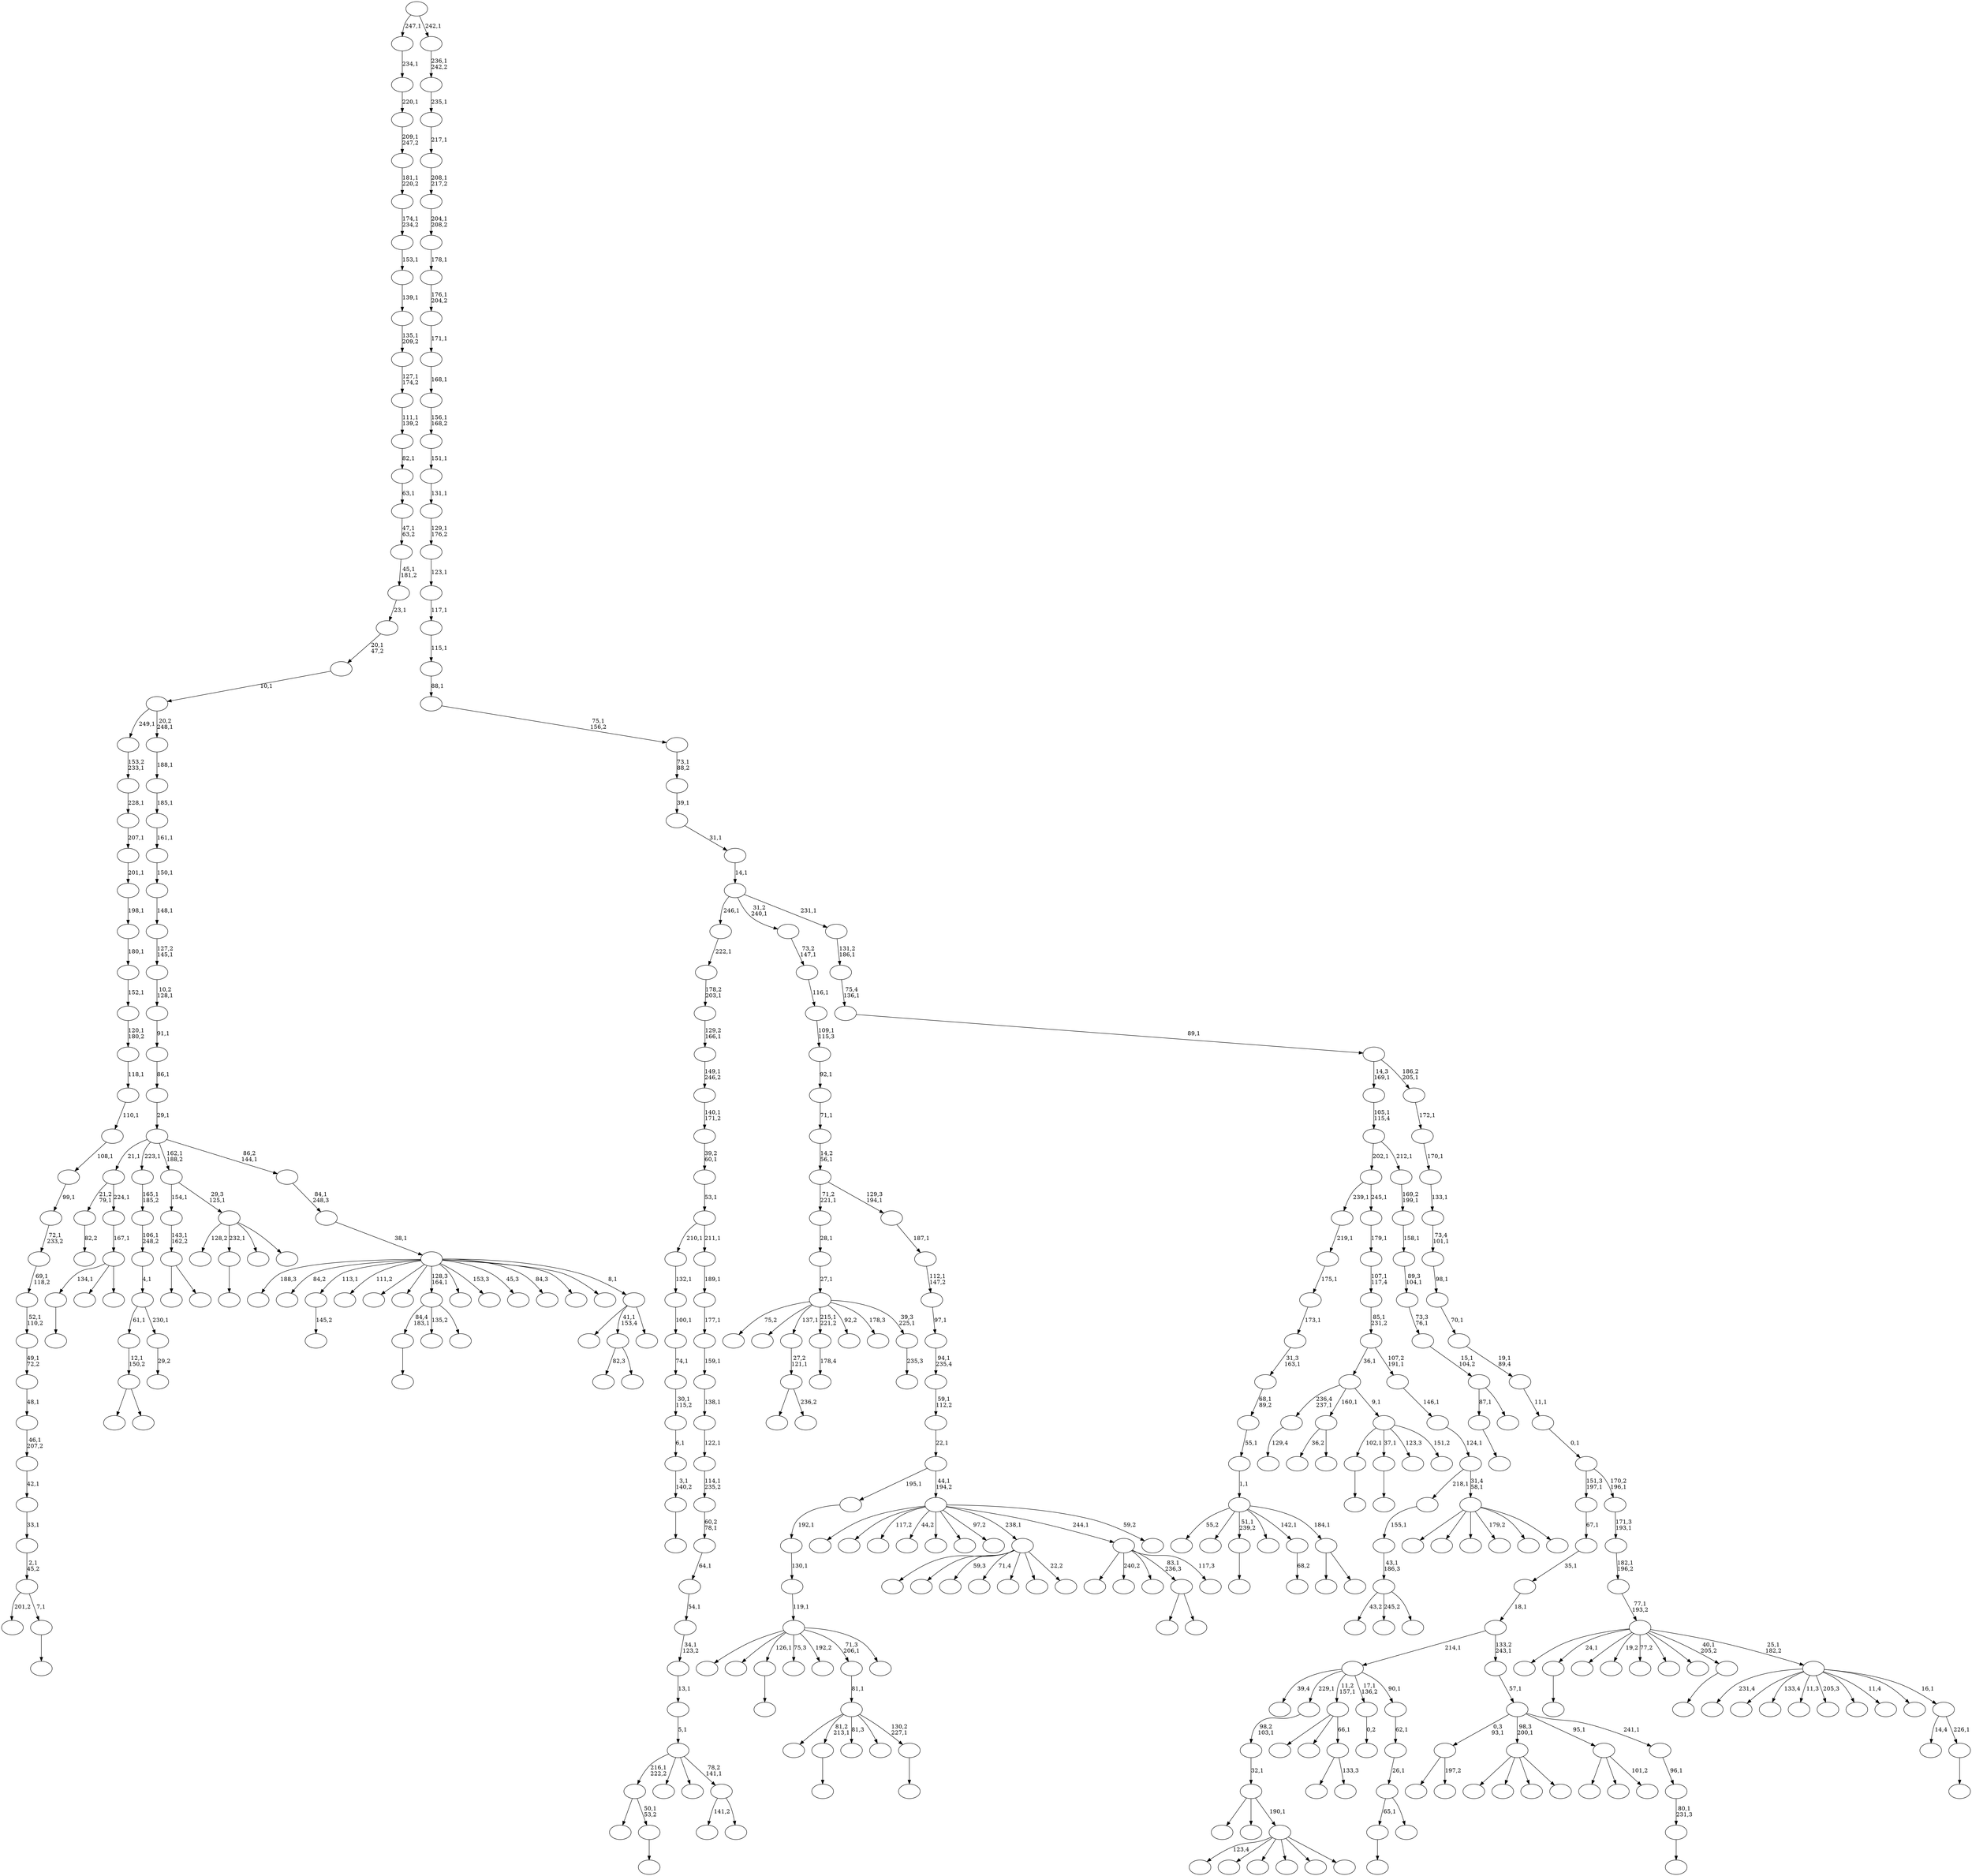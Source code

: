 digraph T {
	400 [label=""]
	399 [label=""]
	398 [label=""]
	397 [label=""]
	396 [label=""]
	395 [label=""]
	394 [label=""]
	393 [label=""]
	392 [label=""]
	391 [label=""]
	390 [label=""]
	389 [label=""]
	388 [label=""]
	387 [label=""]
	386 [label=""]
	385 [label=""]
	384 [label=""]
	383 [label=""]
	382 [label=""]
	381 [label=""]
	380 [label=""]
	379 [label=""]
	378 [label=""]
	377 [label=""]
	376 [label=""]
	375 [label=""]
	374 [label=""]
	373 [label=""]
	372 [label=""]
	371 [label=""]
	370 [label=""]
	369 [label=""]
	368 [label=""]
	367 [label=""]
	366 [label=""]
	365 [label=""]
	364 [label=""]
	363 [label=""]
	362 [label=""]
	361 [label=""]
	360 [label=""]
	359 [label=""]
	358 [label=""]
	357 [label=""]
	356 [label=""]
	355 [label=""]
	354 [label=""]
	353 [label=""]
	352 [label=""]
	351 [label=""]
	350 [label=""]
	349 [label=""]
	348 [label=""]
	347 [label=""]
	346 [label=""]
	345 [label=""]
	344 [label=""]
	343 [label=""]
	342 [label=""]
	341 [label=""]
	340 [label=""]
	339 [label=""]
	338 [label=""]
	337 [label=""]
	336 [label=""]
	335 [label=""]
	334 [label=""]
	333 [label=""]
	332 [label=""]
	331 [label=""]
	330 [label=""]
	329 [label=""]
	328 [label=""]
	327 [label=""]
	326 [label=""]
	325 [label=""]
	324 [label=""]
	323 [label=""]
	322 [label=""]
	321 [label=""]
	320 [label=""]
	319 [label=""]
	318 [label=""]
	317 [label=""]
	316 [label=""]
	315 [label=""]
	314 [label=""]
	313 [label=""]
	312 [label=""]
	311 [label=""]
	310 [label=""]
	309 [label=""]
	308 [label=""]
	307 [label=""]
	306 [label=""]
	305 [label=""]
	304 [label=""]
	303 [label=""]
	302 [label=""]
	301 [label=""]
	300 [label=""]
	299 [label=""]
	298 [label=""]
	297 [label=""]
	296 [label=""]
	295 [label=""]
	294 [label=""]
	293 [label=""]
	292 [label=""]
	291 [label=""]
	290 [label=""]
	289 [label=""]
	288 [label=""]
	287 [label=""]
	286 [label=""]
	285 [label=""]
	284 [label=""]
	283 [label=""]
	282 [label=""]
	281 [label=""]
	280 [label=""]
	279 [label=""]
	278 [label=""]
	277 [label=""]
	276 [label=""]
	275 [label=""]
	274 [label=""]
	273 [label=""]
	272 [label=""]
	271 [label=""]
	270 [label=""]
	269 [label=""]
	268 [label=""]
	267 [label=""]
	266 [label=""]
	265 [label=""]
	264 [label=""]
	263 [label=""]
	262 [label=""]
	261 [label=""]
	260 [label=""]
	259 [label=""]
	258 [label=""]
	257 [label=""]
	256 [label=""]
	255 [label=""]
	254 [label=""]
	253 [label=""]
	252 [label=""]
	251 [label=""]
	250 [label=""]
	249 [label=""]
	248 [label=""]
	247 [label=""]
	246 [label=""]
	245 [label=""]
	244 [label=""]
	243 [label=""]
	242 [label=""]
	241 [label=""]
	240 [label=""]
	239 [label=""]
	238 [label=""]
	237 [label=""]
	236 [label=""]
	235 [label=""]
	234 [label=""]
	233 [label=""]
	232 [label=""]
	231 [label=""]
	230 [label=""]
	229 [label=""]
	228 [label=""]
	227 [label=""]
	226 [label=""]
	225 [label=""]
	224 [label=""]
	223 [label=""]
	222 [label=""]
	221 [label=""]
	220 [label=""]
	219 [label=""]
	218 [label=""]
	217 [label=""]
	216 [label=""]
	215 [label=""]
	214 [label=""]
	213 [label=""]
	212 [label=""]
	211 [label=""]
	210 [label=""]
	209 [label=""]
	208 [label=""]
	207 [label=""]
	206 [label=""]
	205 [label=""]
	204 [label=""]
	203 [label=""]
	202 [label=""]
	201 [label=""]
	200 [label=""]
	199 [label=""]
	198 [label=""]
	197 [label=""]
	196 [label=""]
	195 [label=""]
	194 [label=""]
	193 [label=""]
	192 [label=""]
	191 [label=""]
	190 [label=""]
	189 [label=""]
	188 [label=""]
	187 [label=""]
	186 [label=""]
	185 [label=""]
	184 [label=""]
	183 [label=""]
	182 [label=""]
	181 [label=""]
	180 [label=""]
	179 [label=""]
	178 [label=""]
	177 [label=""]
	176 [label=""]
	175 [label=""]
	174 [label=""]
	173 [label=""]
	172 [label=""]
	171 [label=""]
	170 [label=""]
	169 [label=""]
	168 [label=""]
	167 [label=""]
	166 [label=""]
	165 [label=""]
	164 [label=""]
	163 [label=""]
	162 [label=""]
	161 [label=""]
	160 [label=""]
	159 [label=""]
	158 [label=""]
	157 [label=""]
	156 [label=""]
	155 [label=""]
	154 [label=""]
	153 [label=""]
	152 [label=""]
	151 [label=""]
	150 [label=""]
	149 [label=""]
	148 [label=""]
	147 [label=""]
	146 [label=""]
	145 [label=""]
	144 [label=""]
	143 [label=""]
	142 [label=""]
	141 [label=""]
	140 [label=""]
	139 [label=""]
	138 [label=""]
	137 [label=""]
	136 [label=""]
	135 [label=""]
	134 [label=""]
	133 [label=""]
	132 [label=""]
	131 [label=""]
	130 [label=""]
	129 [label=""]
	128 [label=""]
	127 [label=""]
	126 [label=""]
	125 [label=""]
	124 [label=""]
	123 [label=""]
	122 [label=""]
	121 [label=""]
	120 [label=""]
	119 [label=""]
	118 [label=""]
	117 [label=""]
	116 [label=""]
	115 [label=""]
	114 [label=""]
	113 [label=""]
	112 [label=""]
	111 [label=""]
	110 [label=""]
	109 [label=""]
	108 [label=""]
	107 [label=""]
	106 [label=""]
	105 [label=""]
	104 [label=""]
	103 [label=""]
	102 [label=""]
	101 [label=""]
	100 [label=""]
	99 [label=""]
	98 [label=""]
	97 [label=""]
	96 [label=""]
	95 [label=""]
	94 [label=""]
	93 [label=""]
	92 [label=""]
	91 [label=""]
	90 [label=""]
	89 [label=""]
	88 [label=""]
	87 [label=""]
	86 [label=""]
	85 [label=""]
	84 [label=""]
	83 [label=""]
	82 [label=""]
	81 [label=""]
	80 [label=""]
	79 [label=""]
	78 [label=""]
	77 [label=""]
	76 [label=""]
	75 [label=""]
	74 [label=""]
	73 [label=""]
	72 [label=""]
	71 [label=""]
	70 [label=""]
	69 [label=""]
	68 [label=""]
	67 [label=""]
	66 [label=""]
	65 [label=""]
	64 [label=""]
	63 [label=""]
	62 [label=""]
	61 [label=""]
	60 [label=""]
	59 [label=""]
	58 [label=""]
	57 [label=""]
	56 [label=""]
	55 [label=""]
	54 [label=""]
	53 [label=""]
	52 [label=""]
	51 [label=""]
	50 [label=""]
	49 [label=""]
	48 [label=""]
	47 [label=""]
	46 [label=""]
	45 [label=""]
	44 [label=""]
	43 [label=""]
	42 [label=""]
	41 [label=""]
	40 [label=""]
	39 [label=""]
	38 [label=""]
	37 [label=""]
	36 [label=""]
	35 [label=""]
	34 [label=""]
	33 [label=""]
	32 [label=""]
	31 [label=""]
	30 [label=""]
	29 [label=""]
	28 [label=""]
	27 [label=""]
	26 [label=""]
	25 [label=""]
	24 [label=""]
	23 [label=""]
	22 [label=""]
	21 [label=""]
	20 [label=""]
	19 [label=""]
	18 [label=""]
	17 [label=""]
	16 [label=""]
	15 [label=""]
	14 [label=""]
	13 [label=""]
	12 [label=""]
	11 [label=""]
	10 [label=""]
	9 [label=""]
	8 [label=""]
	7 [label=""]
	6 [label=""]
	5 [label=""]
	4 [label=""]
	3 [label=""]
	2 [label=""]
	1 [label=""]
	0 [label=""]
	399 -> 400 [label=""]
	387 -> 388 [label=""]
	383 -> 396 [label=""]
	383 -> 384 [label="236,2"]
	382 -> 383 [label="27,2\n121,1"]
	373 -> 374 [label=""]
	370 -> 371 [label=""]
	364 -> 365 [label=""]
	363 -> 375 [label=""]
	363 -> 364 [label="50,1\n53,2"]
	354 -> 355 [label="145,2"]
	351 -> 352 [label=""]
	349 -> 350 [label="82,2"]
	346 -> 361 [label="43,2"]
	346 -> 348 [label="245,2"]
	346 -> 347 [label=""]
	345 -> 346 [label="43,1\n186,3"]
	344 -> 345 [label="155,1"]
	338 -> 339 [label=""]
	336 -> 337 [label=""]
	333 -> 334 [label=""]
	332 -> 333 [label="3,1\n140,2"]
	331 -> 332 [label="6,1"]
	330 -> 331 [label="30,1\n115,2"]
	329 -> 330 [label="74,1"]
	328 -> 329 [label="100,1"]
	327 -> 328 [label="132,1"]
	322 -> 359 [label=""]
	322 -> 323 [label="197,2"]
	320 -> 321 [label=""]
	316 -> 317 [label=""]
	315 -> 362 [label="201,2"]
	315 -> 316 [label="7,1"]
	314 -> 315 [label="2,1\n45,2"]
	313 -> 314 [label="33,1"]
	312 -> 313 [label="42,1"]
	311 -> 312 [label="46,1\n207,2"]
	310 -> 311 [label="48,1"]
	309 -> 310 [label="49,1\n72,2"]
	308 -> 309 [label="52,1\n110,2"]
	307 -> 308 [label="69,1\n118,2"]
	306 -> 307 [label="72,1\n233,2"]
	305 -> 306 [label="99,1"]
	304 -> 305 [label="108,1"]
	303 -> 304 [label="110,1"]
	302 -> 303 [label="118,1"]
	301 -> 302 [label="120,1\n180,2"]
	300 -> 301 [label="152,1"]
	299 -> 300 [label="180,1"]
	298 -> 299 [label="198,1"]
	297 -> 298 [label="201,1"]
	296 -> 297 [label="207,1"]
	295 -> 296 [label="228,1"]
	294 -> 295 [label="153,2\n233,1"]
	290 -> 338 [label="134,1"]
	290 -> 324 [label=""]
	290 -> 291 [label=""]
	289 -> 290 [label="167,1"]
	288 -> 349 [label="21,2\n79,1"]
	288 -> 289 [label="224,1"]
	283 -> 284 [label=""]
	282 -> 393 [label=""]
	282 -> 336 [label="81,2\n213,1"]
	282 -> 319 [label="81,3"]
	282 -> 287 [label=""]
	282 -> 283 [label="130,2\n227,1"]
	281 -> 282 [label="81,1"]
	279 -> 280 [label=""]
	275 -> 276 [label="129,4"]
	258 -> 259 [label=""]
	256 -> 351 [label="84,4\n183,1"]
	256 -> 285 [label="135,2"]
	256 -> 257 [label=""]
	243 -> 244 [label="68,2"]
	241 -> 242 [label="178,4"]
	236 -> 254 [label="141,2"]
	236 -> 237 [label=""]
	235 -> 363 [label="216,1\n222,2"]
	235 -> 271 [label=""]
	235 -> 240 [label=""]
	235 -> 236 [label="78,2\n141,1"]
	234 -> 235 [label="5,1"]
	233 -> 234 [label="13,1"]
	232 -> 233 [label="34,1\n123,2"]
	231 -> 232 [label="54,1"]
	230 -> 231 [label="64,1"]
	229 -> 230 [label="60,2\n78,1"]
	228 -> 229 [label="114,1\n235,2"]
	227 -> 228 [label="122,1"]
	226 -> 227 [label="138,1"]
	225 -> 226 [label="159,1"]
	224 -> 225 [label="177,1"]
	223 -> 224 [label="189,1"]
	222 -> 327 [label="210,1"]
	222 -> 223 [label="211,1"]
	221 -> 222 [label="53,1"]
	220 -> 221 [label="39,2\n60,1"]
	219 -> 220 [label="140,1\n171,2"]
	218 -> 219 [label="149,1\n246,2"]
	217 -> 218 [label="129,2\n166,1"]
	216 -> 217 [label="178,2\n203,1"]
	215 -> 216 [label="222,1"]
	210 -> 358 [label=""]
	210 -> 211 [label=""]
	209 -> 210 [label="12,1\n150,2"]
	206 -> 252 [label=""]
	206 -> 207 [label=""]
	205 -> 206 [label="143,1\n162,2"]
	203 -> 247 [label="82,3"]
	203 -> 204 [label=""]
	201 -> 369 [label="123,4"]
	201 -> 366 [label=""]
	201 -> 272 [label=""]
	201 -> 251 [label=""]
	201 -> 208 [label=""]
	201 -> 202 [label=""]
	200 -> 368 [label=""]
	200 -> 212 [label=""]
	200 -> 201 [label="190,1"]
	199 -> 200 [label="32,1"]
	198 -> 199 [label="98,2\n103,1"]
	194 -> 195 [label=""]
	191 -> 261 [label=""]
	191 -> 250 [label=""]
	191 -> 238 [label=""]
	191 -> 192 [label=""]
	185 -> 186 [label="29,2"]
	184 -> 209 [label="61,1"]
	184 -> 185 [label="230,1"]
	183 -> 184 [label="4,1"]
	182 -> 183 [label="106,1\n248,2"]
	181 -> 182 [label="165,1\n185,2"]
	176 -> 379 [label=""]
	176 -> 293 [label=""]
	176 -> 177 [label="101,2"]
	174 -> 180 [label=""]
	174 -> 175 [label=""]
	173 -> 356 [label="55,2"]
	173 -> 353 [label=""]
	173 -> 258 [label="51,1\n239,2"]
	173 -> 255 [label=""]
	173 -> 243 [label="142,1"]
	173 -> 174 [label="184,1"]
	172 -> 173 [label="1,1"]
	171 -> 172 [label="55,1"]
	170 -> 171 [label="68,1\n89,2"]
	169 -> 170 [label="31,3\n163,1"]
	168 -> 169 [label="173,1"]
	167 -> 168 [label="175,1"]
	166 -> 167 [label="219,1"]
	164 -> 278 [label=""]
	164 -> 165 [label="133,3"]
	163 -> 377 [label=""]
	163 -> 249 [label=""]
	163 -> 164 [label="66,1"]
	158 -> 397 [label="36,2"]
	158 -> 159 [label=""]
	156 -> 157 [label="0,2"]
	153 -> 399 [label="65,1"]
	153 -> 154 [label=""]
	152 -> 153 [label="26,1"]
	151 -> 152 [label="62,1"]
	150 -> 392 [label="39,4"]
	150 -> 198 [label="229,1"]
	150 -> 163 [label="11,2\n157,1"]
	150 -> 156 [label="17,1\n136,2"]
	150 -> 151 [label="90,1"]
	148 -> 149 [label=""]
	147 -> 148 [label="80,1\n231,3"]
	146 -> 147 [label="96,1"]
	145 -> 322 [label="0,3\n93,1"]
	145 -> 191 [label="98,3\n200,1"]
	145 -> 176 [label="95,1"]
	145 -> 146 [label="241,1"]
	144 -> 145 [label="57,1"]
	143 -> 150 [label="214,1"]
	143 -> 144 [label="133,2\n243,1"]
	142 -> 143 [label="18,1"]
	141 -> 142 [label="35,1"]
	140 -> 141 [label="67,1"]
	138 -> 381 [label="128,2"]
	138 -> 279 [label="232,1"]
	138 -> 268 [label=""]
	138 -> 139 [label=""]
	137 -> 205 [label="154,1"]
	137 -> 138 [label="29,3\n125,1"]
	135 -> 385 [label=""]
	135 -> 378 [label=""]
	135 -> 370 [label="126,1"]
	135 -> 342 [label="75,3"]
	135 -> 326 [label="192,2"]
	135 -> 281 [label="71,3\n206,1"]
	135 -> 136 [label=""]
	134 -> 135 [label="119,1"]
	133 -> 134 [label="130,1"]
	132 -> 133 [label="192,1"]
	129 -> 320 [label="102,1"]
	129 -> 194 [label="37,1"]
	129 -> 193 [label="123,3"]
	129 -> 130 [label="151,2"]
	128 -> 275 [label="236,4\n237,1"]
	128 -> 158 [label="160,1"]
	128 -> 129 [label="9,1"]
	126 -> 376 [label=""]
	126 -> 360 [label=""]
	126 -> 277 [label=""]
	126 -> 253 [label="179,2"]
	126 -> 131 [label=""]
	126 -> 127 [label=""]
	125 -> 344 [label="218,1"]
	125 -> 126 [label="31,4\n58,1"]
	124 -> 125 [label="124,1"]
	123 -> 124 [label="146,1"]
	122 -> 128 [label="36,1"]
	122 -> 123 [label="107,2\n191,1"]
	121 -> 122 [label="85,1\n231,2"]
	120 -> 121 [label="107,1\n117,4"]
	119 -> 120 [label="179,1"]
	118 -> 166 [label="239,1"]
	118 -> 119 [label="245,1"]
	116 -> 373 [label="87,1"]
	116 -> 117 [label=""]
	115 -> 116 [label="15,1\n104,2"]
	114 -> 115 [label="73,3\n76,1"]
	113 -> 114 [label="89,3\n104,1"]
	112 -> 113 [label="158,1"]
	111 -> 112 [label="169,2\n199,1"]
	110 -> 118 [label="202,1"]
	110 -> 111 [label="212,1"]
	109 -> 110 [label="105,1\n115,4"]
	107 -> 108 [label=""]
	105 -> 391 [label=""]
	105 -> 367 [label=""]
	105 -> 325 [label="59,3"]
	105 -> 264 [label="71,4"]
	105 -> 196 [label=""]
	105 -> 189 [label=""]
	105 -> 106 [label="22,2"]
	103 -> 179 [label=""]
	103 -> 104 [label=""]
	101 -> 102 [label="235,3"]
	100 -> 398 [label="75,2"]
	100 -> 389 [label=""]
	100 -> 382 [label="137,1"]
	100 -> 241 [label="215,1\n221,2"]
	100 -> 188 [label="92,2"]
	100 -> 178 [label="178,3"]
	100 -> 101 [label="39,3\n225,1"]
	99 -> 100 [label="27,1"]
	98 -> 99 [label="28,1"]
	96 -> 266 [label=""]
	96 -> 246 [label="240,2"]
	96 -> 161 [label=""]
	96 -> 103 [label="83,1\n236,3"]
	96 -> 97 [label="117,3"]
	94 -> 248 [label=""]
	94 -> 203 [label="41,1\n153,4"]
	94 -> 95 [label=""]
	93 -> 394 [label="188,3"]
	93 -> 372 [label="84,2"]
	93 -> 354 [label="113,1"]
	93 -> 343 [label="111,2"]
	93 -> 273 [label=""]
	93 -> 263 [label=""]
	93 -> 256 [label="128,3\n164,1"]
	93 -> 245 [label=""]
	93 -> 213 [label="153,3"]
	93 -> 197 [label="45,3"]
	93 -> 187 [label="84,3"]
	93 -> 160 [label=""]
	93 -> 155 [label=""]
	93 -> 94 [label="8,1"]
	92 -> 93 [label="38,1"]
	91 -> 92 [label="84,1\n248,3"]
	90 -> 288 [label="21,1"]
	90 -> 181 [label="223,1"]
	90 -> 137 [label="162,1\n188,2"]
	90 -> 91 [label="86,2\n144,1"]
	89 -> 90 [label="29,1"]
	88 -> 89 [label="86,1"]
	87 -> 88 [label="91,1"]
	86 -> 87 [label="10,2\n128,1"]
	85 -> 86 [label="127,2\n145,1"]
	84 -> 85 [label="148,1"]
	83 -> 84 [label="150,1"]
	82 -> 83 [label="161,1"]
	81 -> 82 [label="185,1"]
	80 -> 81 [label="188,1"]
	79 -> 294 [label="249,1"]
	79 -> 80 [label="20,2\n248,1"]
	78 -> 79 [label="10,1"]
	77 -> 78 [label="20,1\n47,2"]
	76 -> 77 [label="23,1"]
	75 -> 76 [label="45,1\n181,2"]
	74 -> 75 [label="47,1\n63,2"]
	73 -> 74 [label="63,1"]
	72 -> 73 [label="82,1"]
	71 -> 72 [label="111,1\n139,2"]
	70 -> 71 [label="127,1\n174,2"]
	69 -> 70 [label="135,1\n209,2"]
	68 -> 69 [label="139,1"]
	67 -> 68 [label="153,1"]
	66 -> 67 [label="174,1\n234,2"]
	65 -> 66 [label="181,1\n220,2"]
	64 -> 65 [label="209,1\n247,2"]
	63 -> 64 [label="220,1"]
	62 -> 63 [label="234,1"]
	60 -> 380 [label=""]
	60 -> 357 [label=""]
	60 -> 341 [label="117,2"]
	60 -> 292 [label="44,2"]
	60 -> 286 [label=""]
	60 -> 274 [label=""]
	60 -> 214 [label="97,2"]
	60 -> 105 [label="238,1"]
	60 -> 96 [label="244,1"]
	60 -> 61 [label="59,2"]
	59 -> 132 [label="195,1"]
	59 -> 60 [label="44,1\n194,2"]
	58 -> 59 [label="22,1"]
	57 -> 58 [label="59,1\n112,2"]
	56 -> 57 [label="94,1\n235,4"]
	55 -> 56 [label="97,1"]
	54 -> 55 [label="112,1\n147,2"]
	53 -> 54 [label="187,1"]
	52 -> 98 [label="71,2\n221,1"]
	52 -> 53 [label="129,3\n194,1"]
	51 -> 52 [label="14,2\n56,1"]
	50 -> 51 [label="71,1"]
	49 -> 50 [label="92,1"]
	48 -> 49 [label="109,1\n115,3"]
	47 -> 48 [label="116,1"]
	46 -> 47 [label="73,2\n147,1"]
	44 -> 45 [label=""]
	43 -> 265 [label="14,4"]
	43 -> 44 [label="226,1"]
	42 -> 395 [label="231,4"]
	42 -> 335 [label=""]
	42 -> 318 [label="133,4"]
	42 -> 270 [label="11,3"]
	42 -> 267 [label="205,3"]
	42 -> 262 [label=""]
	42 -> 190 [label="11,4"]
	42 -> 162 [label=""]
	42 -> 43 [label="16,1"]
	41 -> 390 [label=""]
	41 -> 387 [label="24,1"]
	41 -> 386 [label=""]
	41 -> 340 [label="19,2"]
	41 -> 269 [label="77,2"]
	41 -> 260 [label=""]
	41 -> 239 [label=""]
	41 -> 107 [label="40,1\n205,2"]
	41 -> 42 [label="25,1\n182,2"]
	40 -> 41 [label="77,1\n193,2"]
	39 -> 40 [label="182,1\n196,2"]
	38 -> 39 [label="171,3\n193,1"]
	37 -> 140 [label="151,3\n197,1"]
	37 -> 38 [label="170,2\n196,1"]
	36 -> 37 [label="0,1"]
	35 -> 36 [label="11,1"]
	34 -> 35 [label="19,1\n89,4"]
	33 -> 34 [label="70,1"]
	32 -> 33 [label="98,1"]
	31 -> 32 [label="73,4\n101,1"]
	30 -> 31 [label="133,1"]
	29 -> 30 [label="170,1"]
	28 -> 29 [label="172,1"]
	27 -> 109 [label="14,3\n169,1"]
	27 -> 28 [label="186,2\n205,1"]
	26 -> 27 [label="89,1"]
	25 -> 26 [label="75,4\n136,1"]
	24 -> 25 [label="131,2\n186,1"]
	23 -> 215 [label="246,1"]
	23 -> 46 [label="31,2\n240,1"]
	23 -> 24 [label="231,1"]
	22 -> 23 [label="14,1"]
	21 -> 22 [label="31,1"]
	20 -> 21 [label="39,1"]
	19 -> 20 [label="73,1\n88,2"]
	18 -> 19 [label="75,1\n156,2"]
	17 -> 18 [label="88,1"]
	16 -> 17 [label="115,1"]
	15 -> 16 [label="117,1"]
	14 -> 15 [label="123,1"]
	13 -> 14 [label="129,1\n176,2"]
	12 -> 13 [label="131,1"]
	11 -> 12 [label="151,1"]
	10 -> 11 [label="156,1\n168,2"]
	9 -> 10 [label="168,1"]
	8 -> 9 [label="171,1"]
	7 -> 8 [label="176,1\n204,2"]
	6 -> 7 [label="178,1"]
	5 -> 6 [label="204,1\n208,2"]
	4 -> 5 [label="208,1\n217,2"]
	3 -> 4 [label="217,1"]
	2 -> 3 [label="235,1"]
	1 -> 2 [label="236,1\n242,2"]
	0 -> 62 [label="247,1"]
	0 -> 1 [label="242,1"]
}
